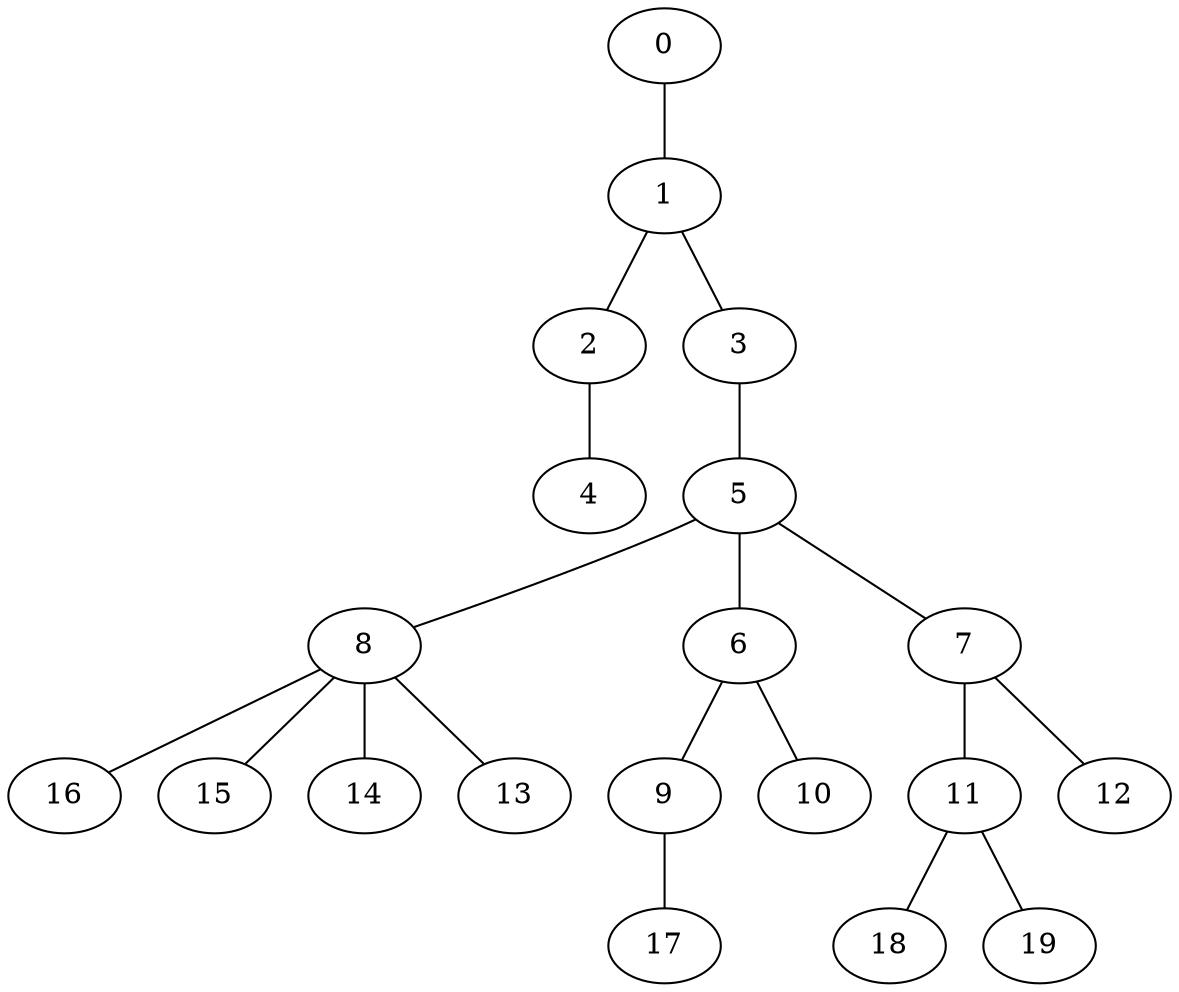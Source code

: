 
graph graphname {
    0 -- 1
1 -- 2
1 -- 3
2 -- 4
3 -- 5
5 -- 8
5 -- 6
5 -- 7
6 -- 9
6 -- 10
7 -- 11
7 -- 12
8 -- 16
8 -- 15
8 -- 14
8 -- 13
9 -- 17
11 -- 18
11 -- 19

}

